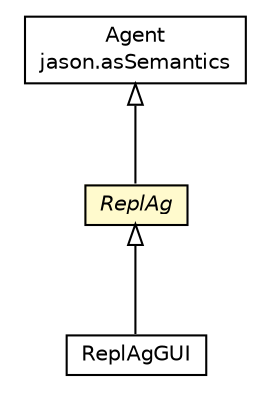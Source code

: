 #!/usr/local/bin/dot
#
# Class diagram 
# Generated by UMLGraph version R5_6_6-1-g9240c4 (http://www.umlgraph.org/)
#

digraph G {
	edge [fontname="Helvetica",fontsize=10,labelfontname="Helvetica",labelfontsize=10];
	node [fontname="Helvetica",fontsize=10,shape=plaintext];
	nodesep=0.25;
	ranksep=0.5;
	// jason.asSemantics.Agent
	c42723 [label=<<table title="jason.asSemantics.Agent" border="0" cellborder="1" cellspacing="0" cellpadding="2" port="p" href="../../asSemantics/Agent.html">
		<tr><td><table border="0" cellspacing="0" cellpadding="1">
<tr><td align="center" balign="center"> Agent </td></tr>
<tr><td align="center" balign="center"> jason.asSemantics </td></tr>
		</table></td></tr>
		</table>>, URL="../../asSemantics/Agent.html", fontname="Helvetica", fontcolor="black", fontsize=10.0];
	// jason.infra.repl.ReplAgGUI
	c42852 [label=<<table title="jason.infra.repl.ReplAgGUI" border="0" cellborder="1" cellspacing="0" cellpadding="2" port="p" href="./ReplAgGUI.html">
		<tr><td><table border="0" cellspacing="0" cellpadding="1">
<tr><td align="center" balign="center"> ReplAgGUI </td></tr>
		</table></td></tr>
		</table>>, URL="./ReplAgGUI.html", fontname="Helvetica", fontcolor="black", fontsize=10.0];
	// jason.infra.repl.ReplAg
	c42853 [label=<<table title="jason.infra.repl.ReplAg" border="0" cellborder="1" cellspacing="0" cellpadding="2" port="p" bgcolor="lemonChiffon" href="./ReplAg.html">
		<tr><td><table border="0" cellspacing="0" cellpadding="1">
<tr><td align="center" balign="center"><font face="Helvetica-Oblique"> ReplAg </font></td></tr>
		</table></td></tr>
		</table>>, URL="./ReplAg.html", fontname="Helvetica", fontcolor="black", fontsize=10.0];
	//jason.infra.repl.ReplAgGUI extends jason.infra.repl.ReplAg
	c42853:p -> c42852:p [dir=back,arrowtail=empty];
	//jason.infra.repl.ReplAg extends jason.asSemantics.Agent
	c42723:p -> c42853:p [dir=back,arrowtail=empty];
}

